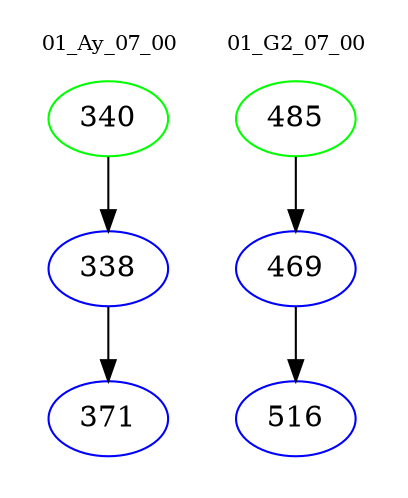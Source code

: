 digraph{
subgraph cluster_0 {
color = white
label = "01_Ay_07_00";
fontsize=10;
T0_340 [label="340", color="green"]
T0_340 -> T0_338 [color="black"]
T0_338 [label="338", color="blue"]
T0_338 -> T0_371 [color="black"]
T0_371 [label="371", color="blue"]
}
subgraph cluster_1 {
color = white
label = "01_G2_07_00";
fontsize=10;
T1_485 [label="485", color="green"]
T1_485 -> T1_469 [color="black"]
T1_469 [label="469", color="blue"]
T1_469 -> T1_516 [color="black"]
T1_516 [label="516", color="blue"]
}
}
